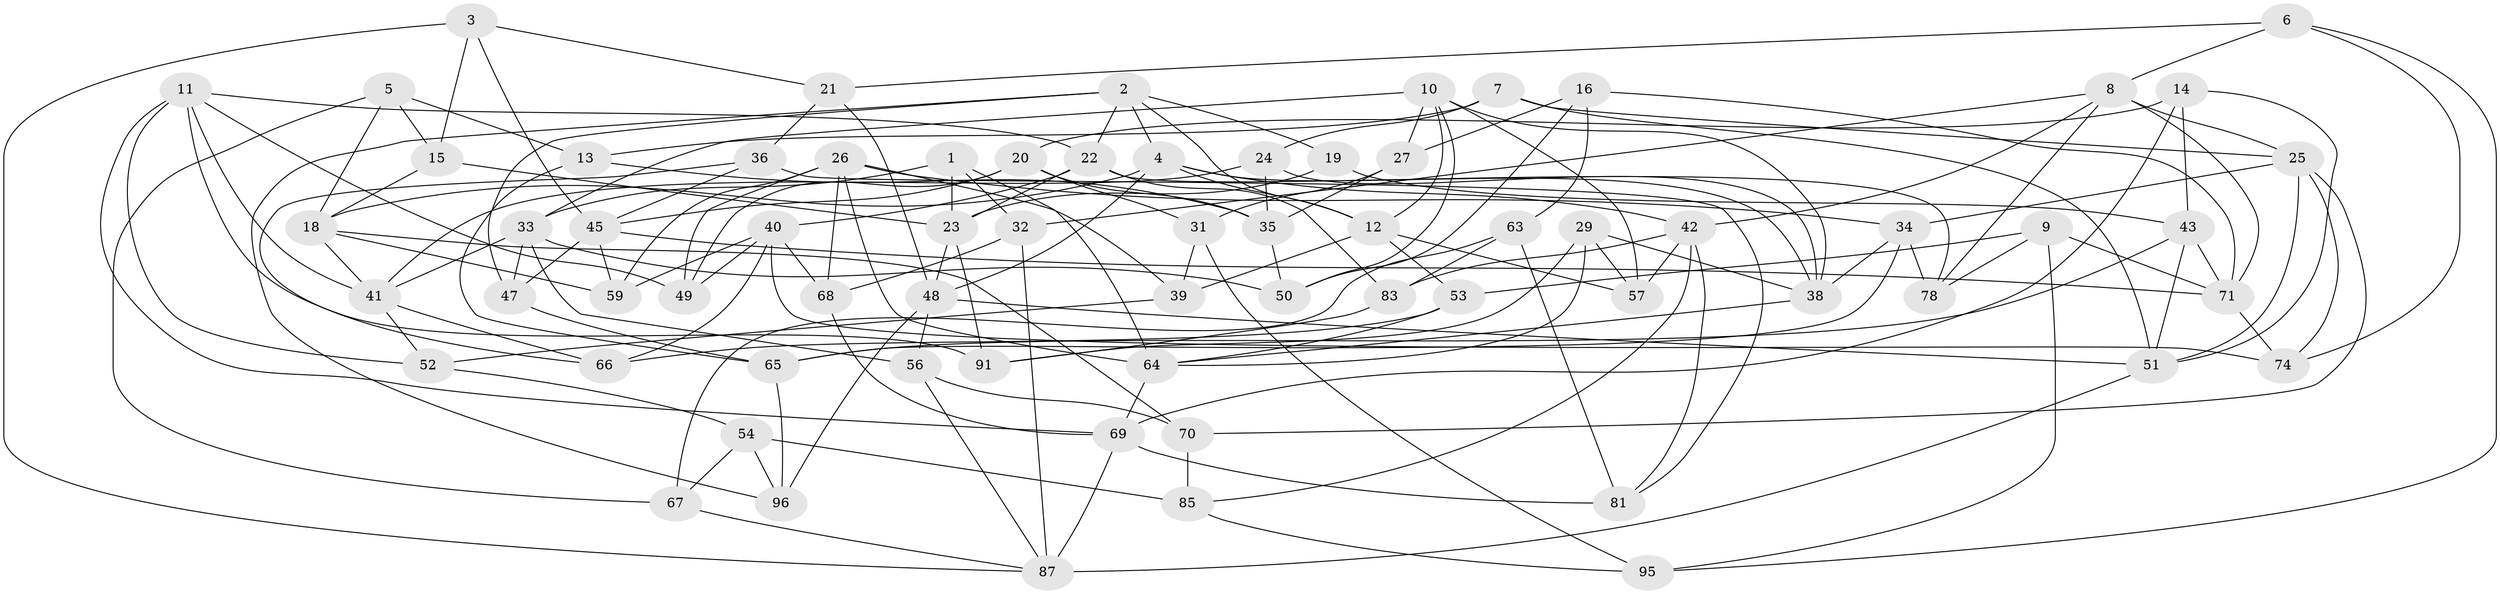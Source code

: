 // Generated by graph-tools (version 1.1) at 2025/24/03/03/25 07:24:23]
// undirected, 69 vertices, 163 edges
graph export_dot {
graph [start="1"]
  node [color=gray90,style=filled];
  1;
  2 [super="+77"];
  3;
  4 [super="+44"];
  5;
  6;
  7 [super="+92"];
  8 [super="+28"];
  9;
  10 [super="+79"];
  11 [super="+17"];
  12 [super="+82"];
  13;
  14;
  15;
  16;
  18 [super="+30"];
  19;
  20 [super="+62"];
  21;
  22 [super="+84"];
  23 [super="+55"];
  24 [super="+90"];
  25 [super="+61"];
  26 [super="+46"];
  27;
  29;
  31;
  32;
  33 [super="+76"];
  34 [super="+37"];
  35 [super="+94"];
  36;
  38 [super="+72"];
  39;
  40 [super="+75"];
  41 [super="+60"];
  42 [super="+80"];
  43 [super="+86"];
  45 [super="+58"];
  47;
  48 [super="+98"];
  49;
  50;
  51 [super="+73"];
  52;
  53;
  54;
  56;
  57;
  59;
  63;
  64 [super="+97"];
  65 [super="+89"];
  66;
  67;
  68;
  69 [super="+93"];
  70;
  71 [super="+88"];
  74;
  78;
  81;
  83;
  85;
  87 [super="+99"];
  91;
  95;
  96;
  1 -- 32;
  1 -- 64;
  1 -- 23;
  1 -- 33;
  2 -- 4;
  2 -- 96;
  2 -- 47;
  2 -- 19;
  2 -- 12;
  2 -- 22;
  3 -- 21;
  3 -- 15;
  3 -- 45;
  3 -- 87;
  4 -- 42;
  4 -- 12;
  4 -- 48;
  4 -- 18;
  4 -- 38;
  5 -- 18;
  5 -- 15;
  5 -- 13;
  5 -- 67;
  6 -- 74;
  6 -- 21;
  6 -- 95;
  6 -- 8;
  7 -- 13;
  7 -- 24 [weight=3];
  7 -- 51;
  7 -- 25;
  8 -- 78;
  8 -- 25;
  8 -- 32;
  8 -- 71;
  8 -- 42;
  9 -- 78;
  9 -- 53;
  9 -- 71;
  9 -- 95;
  10 -- 57;
  10 -- 27;
  10 -- 12;
  10 -- 50;
  10 -- 38;
  10 -- 33;
  11 -- 49;
  11 -- 52;
  11 -- 41;
  11 -- 91;
  11 -- 22;
  11 -- 69;
  12 -- 53;
  12 -- 39;
  12 -- 57;
  13 -- 35;
  13 -- 65;
  14 -- 69;
  14 -- 20;
  14 -- 43;
  14 -- 51;
  15 -- 23;
  15 -- 18;
  16 -- 63;
  16 -- 71;
  16 -- 50;
  16 -- 27;
  18 -- 70;
  18 -- 59;
  18 -- 41;
  19 -- 23;
  19 -- 43 [weight=2];
  20 -- 45;
  20 -- 31;
  20 -- 35 [weight=2];
  20 -- 49;
  21 -- 36;
  21 -- 48;
  22 -- 23;
  22 -- 78;
  22 -- 83;
  22 -- 40;
  23 -- 91;
  23 -- 48;
  24 -- 41;
  24 -- 35;
  24 -- 38;
  25 -- 70;
  25 -- 34;
  25 -- 74;
  25 -- 51;
  26 -- 39;
  26 -- 68;
  26 -- 59;
  26 -- 64;
  26 -- 49;
  26 -- 34;
  27 -- 35;
  27 -- 31;
  29 -- 91;
  29 -- 64;
  29 -- 38;
  29 -- 57;
  31 -- 39;
  31 -- 95;
  32 -- 68;
  32 -- 87;
  33 -- 56;
  33 -- 41;
  33 -- 47;
  33 -- 50;
  34 -- 65 [weight=2];
  34 -- 38;
  34 -- 78;
  35 -- 50;
  36 -- 81;
  36 -- 66;
  36 -- 45;
  38 -- 64;
  39 -- 52;
  40 -- 59;
  40 -- 66;
  40 -- 74;
  40 -- 49;
  40 -- 68;
  41 -- 66;
  41 -- 52;
  42 -- 81;
  42 -- 57;
  42 -- 83;
  42 -- 85;
  43 -- 65;
  43 -- 71;
  43 -- 51;
  45 -- 47;
  45 -- 59;
  45 -- 71;
  47 -- 65;
  48 -- 96;
  48 -- 56;
  48 -- 51;
  51 -- 87;
  52 -- 54;
  53 -- 66;
  53 -- 64;
  54 -- 67;
  54 -- 85;
  54 -- 96;
  56 -- 70;
  56 -- 87;
  63 -- 83;
  63 -- 81;
  63 -- 67;
  64 -- 69;
  65 -- 96;
  67 -- 87;
  68 -- 69;
  69 -- 81;
  69 -- 87;
  70 -- 85;
  71 -- 74;
  83 -- 91;
  85 -- 95;
}
